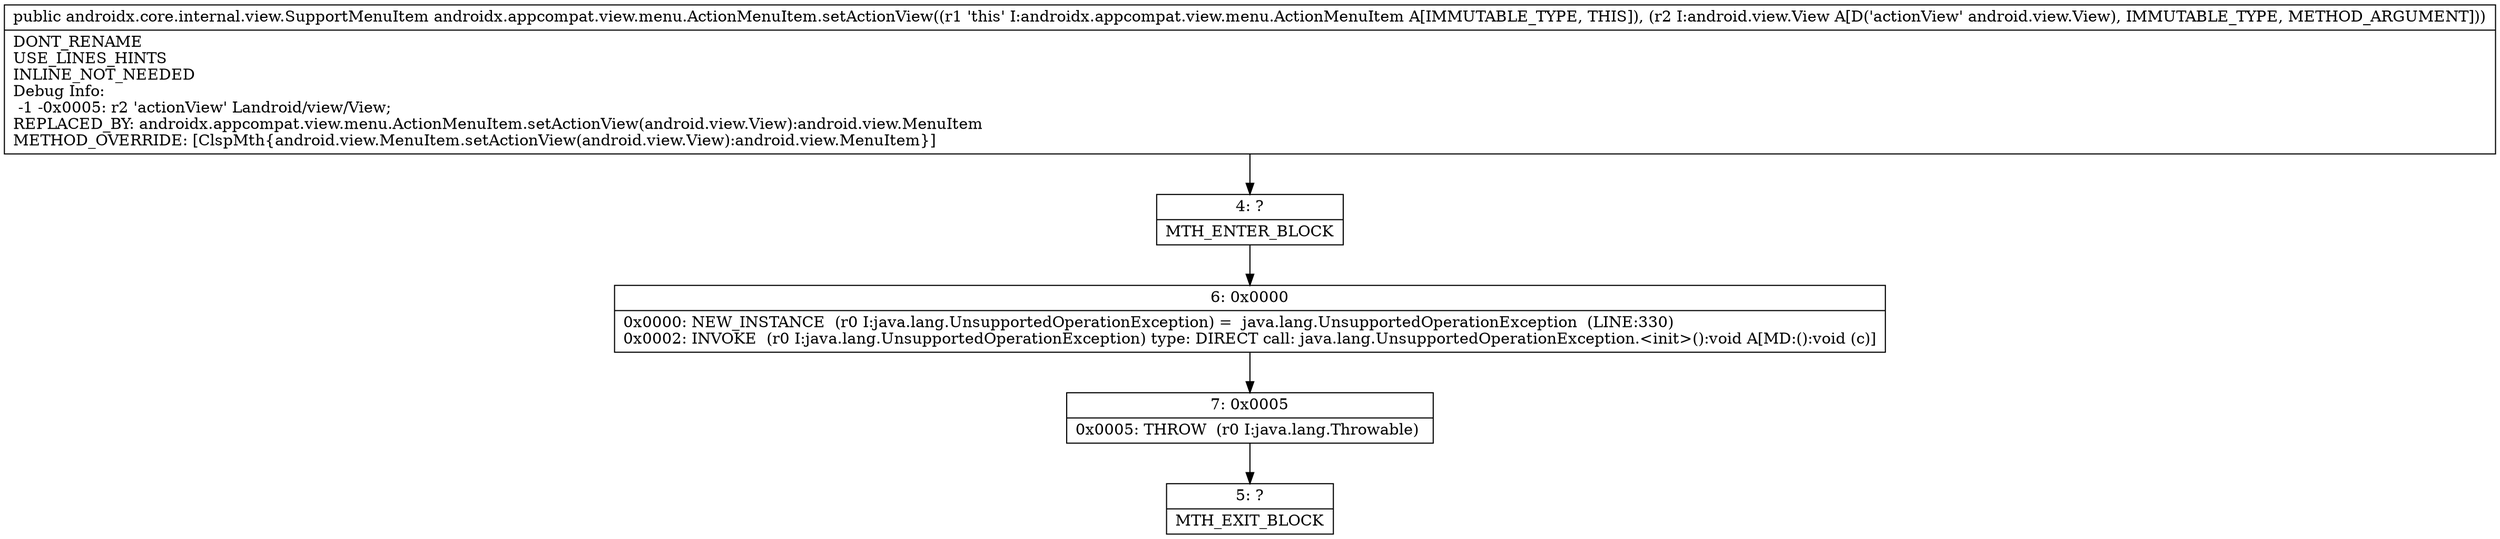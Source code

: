 digraph "CFG forandroidx.appcompat.view.menu.ActionMenuItem.setActionView(Landroid\/view\/View;)Landroidx\/core\/internal\/view\/SupportMenuItem;" {
Node_4 [shape=record,label="{4\:\ ?|MTH_ENTER_BLOCK\l}"];
Node_6 [shape=record,label="{6\:\ 0x0000|0x0000: NEW_INSTANCE  (r0 I:java.lang.UnsupportedOperationException) =  java.lang.UnsupportedOperationException  (LINE:330)\l0x0002: INVOKE  (r0 I:java.lang.UnsupportedOperationException) type: DIRECT call: java.lang.UnsupportedOperationException.\<init\>():void A[MD:():void (c)]\l}"];
Node_7 [shape=record,label="{7\:\ 0x0005|0x0005: THROW  (r0 I:java.lang.Throwable) \l}"];
Node_5 [shape=record,label="{5\:\ ?|MTH_EXIT_BLOCK\l}"];
MethodNode[shape=record,label="{public androidx.core.internal.view.SupportMenuItem androidx.appcompat.view.menu.ActionMenuItem.setActionView((r1 'this' I:androidx.appcompat.view.menu.ActionMenuItem A[IMMUTABLE_TYPE, THIS]), (r2 I:android.view.View A[D('actionView' android.view.View), IMMUTABLE_TYPE, METHOD_ARGUMENT]))  | DONT_RENAME\lUSE_LINES_HINTS\lINLINE_NOT_NEEDED\lDebug Info:\l  \-1 \-0x0005: r2 'actionView' Landroid\/view\/View;\lREPLACED_BY: androidx.appcompat.view.menu.ActionMenuItem.setActionView(android.view.View):android.view.MenuItem\lMETHOD_OVERRIDE: [ClspMth\{android.view.MenuItem.setActionView(android.view.View):android.view.MenuItem\}]\l}"];
MethodNode -> Node_4;Node_4 -> Node_6;
Node_6 -> Node_7;
Node_7 -> Node_5;
}

